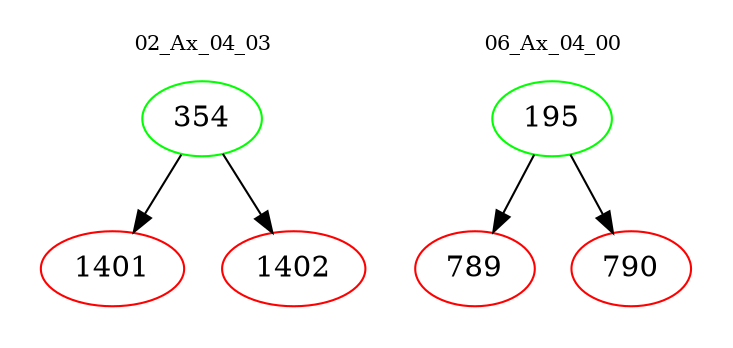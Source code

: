 digraph{
subgraph cluster_0 {
color = white
label = "02_Ax_04_03";
fontsize=10;
T0_354 [label="354", color="green"]
T0_354 -> T0_1401 [color="black"]
T0_1401 [label="1401", color="red"]
T0_354 -> T0_1402 [color="black"]
T0_1402 [label="1402", color="red"]
}
subgraph cluster_1 {
color = white
label = "06_Ax_04_00";
fontsize=10;
T1_195 [label="195", color="green"]
T1_195 -> T1_789 [color="black"]
T1_789 [label="789", color="red"]
T1_195 -> T1_790 [color="black"]
T1_790 [label="790", color="red"]
}
}
